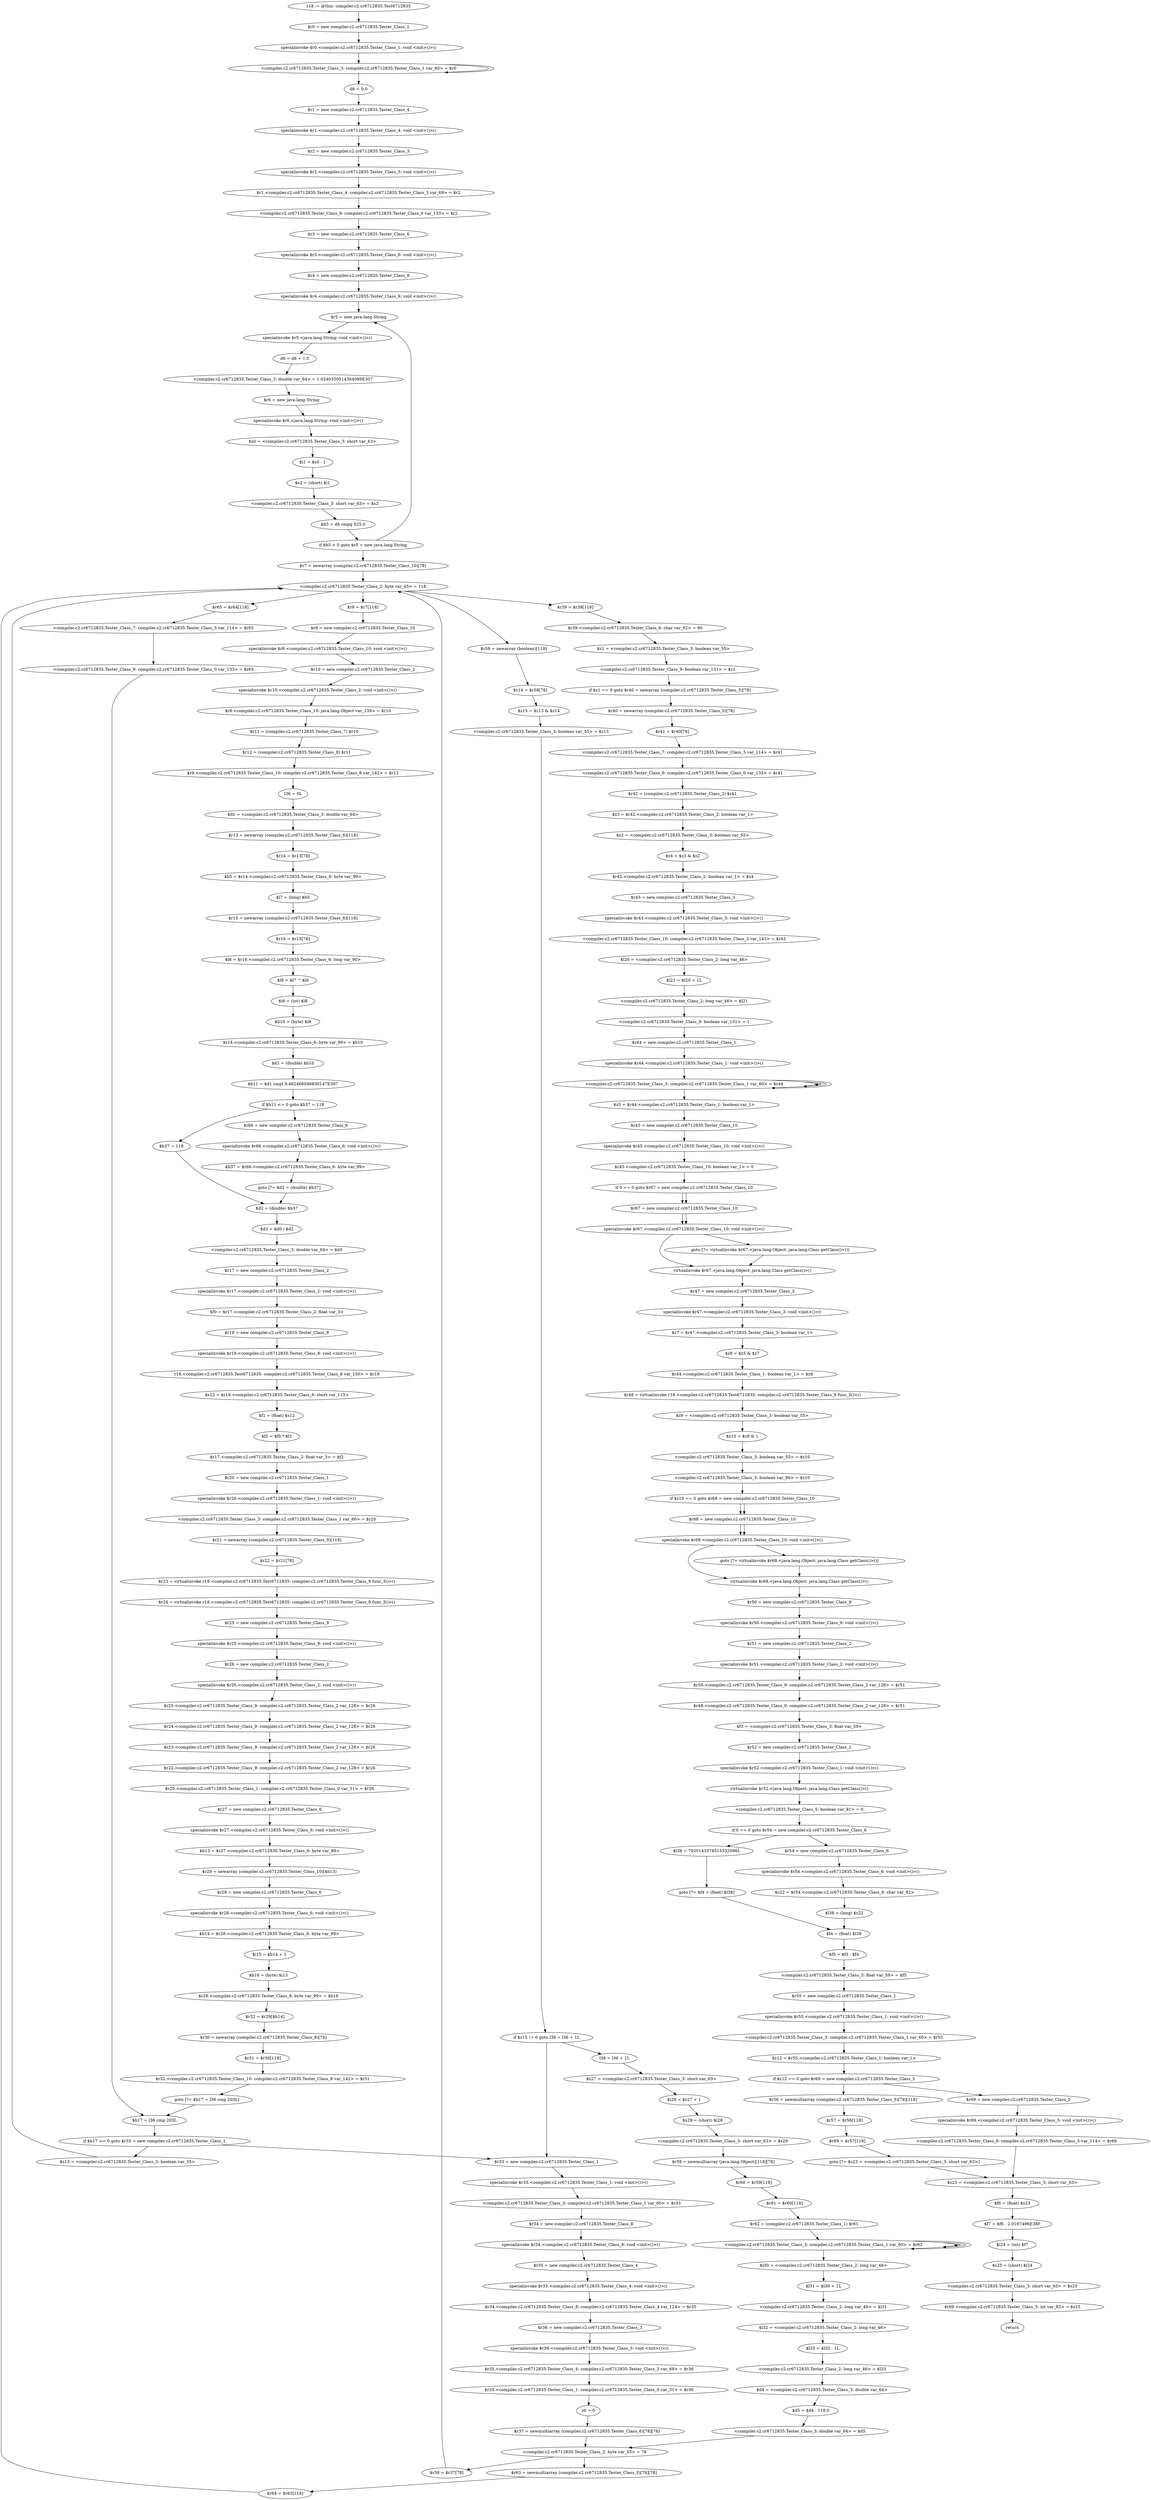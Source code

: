digraph "unitGraph" {
    "r18 := @this: compiler.c2.cr6712835.Test6712835"
    "$r0 = new compiler.c2.cr6712835.Tester_Class_1"
    "specialinvoke $r0.<compiler.c2.cr6712835.Tester_Class_1: void <init>()>()"
    "<compiler.c2.cr6712835.Tester_Class_3: compiler.c2.cr6712835.Tester_Class_1 var_60> = $r0"
    "d6 = 0.0"
    "$r1 = new compiler.c2.cr6712835.Tester_Class_4"
    "specialinvoke $r1.<compiler.c2.cr6712835.Tester_Class_4: void <init>()>()"
    "$r2 = new compiler.c2.cr6712835.Tester_Class_3"
    "specialinvoke $r2.<compiler.c2.cr6712835.Tester_Class_3: void <init>()>()"
    "$r1.<compiler.c2.cr6712835.Tester_Class_4: compiler.c2.cr6712835.Tester_Class_3 var_69> = $r2"
    "<compiler.c2.cr6712835.Tester_Class_9: compiler.c2.cr6712835.Tester_Class_0 var_133> = $r2"
    "$r3 = new compiler.c2.cr6712835.Tester_Class_6"
    "specialinvoke $r3.<compiler.c2.cr6712835.Tester_Class_6: void <init>()>()"
    "$r4 = new compiler.c2.cr6712835.Tester_Class_9"
    "specialinvoke $r4.<compiler.c2.cr6712835.Tester_Class_9: void <init>()>()"
    "$r5 = new java.lang.String"
    "specialinvoke $r5.<java.lang.String: void <init>()>()"
    "d6 = d6 + 1.0"
    "<compiler.c2.cr6712835.Tester_Class_3: double var_64> = 1.0240330514364089E307"
    "$r6 = new java.lang.String"
    "specialinvoke $r6.<java.lang.String: void <init>()>()"
    "$s0 = <compiler.c2.cr6712835.Tester_Class_3: short var_63>"
    "$i1 = $s0 - 1"
    "$s2 = (short) $i1"
    "<compiler.c2.cr6712835.Tester_Class_3: short var_63> = $s2"
    "$b3 = d6 cmpg 525.0"
    "if $b3 < 0 goto $r5 = new java.lang.String"
    "$r7 = newarray (compiler.c2.cr6712835.Tester_Class_10)[78]"
    "<compiler.c2.cr6712835.Tester_Class_2: byte var_45> = 118"
    "$r9 = $r7[118]"
    "$r8 = new compiler.c2.cr6712835.Tester_Class_10"
    "specialinvoke $r8.<compiler.c2.cr6712835.Tester_Class_10: void <init>()>()"
    "$r10 = new compiler.c2.cr6712835.Tester_Class_2"
    "specialinvoke $r10.<compiler.c2.cr6712835.Tester_Class_2: void <init>()>()"
    "$r8.<compiler.c2.cr6712835.Tester_Class_10: java.lang.Object var_139> = $r10"
    "$r11 = (compiler.c2.cr6712835.Tester_Class_7) $r10"
    "$r12 = (compiler.c2.cr6712835.Tester_Class_8) $r11"
    "$r9.<compiler.c2.cr6712835.Tester_Class_10: compiler.c2.cr6712835.Tester_Class_8 var_142> = $r12"
    "l36 = 0L"
    "$d0 = <compiler.c2.cr6712835.Tester_Class_3: double var_64>"
    "$r13 = newarray (compiler.c2.cr6712835.Tester_Class_6)[118]"
    "$r14 = $r13[78]"
    "$b5 = $r14.<compiler.c2.cr6712835.Tester_Class_6: byte var_99>"
    "$l7 = (long) $b5"
    "$r15 = newarray (compiler.c2.cr6712835.Tester_Class_6)[118]"
    "$r16 = $r15[78]"
    "$l6 = $r16.<compiler.c2.cr6712835.Tester_Class_6: long var_90>"
    "$l8 = $l7 ^ $l6"
    "$i9 = (int) $l8"
    "$b10 = (byte) $i9"
    "$r14.<compiler.c2.cr6712835.Tester_Class_6: byte var_99> = $b10"
    "$d1 = (double) $b10"
    "$b11 = $d1 cmpl 9.462466046830147E307"
    "if $b11 <= 0 goto $b37 = 118"
    "$r66 = new compiler.c2.cr6712835.Tester_Class_6"
    "specialinvoke $r66.<compiler.c2.cr6712835.Tester_Class_6: void <init>()>()"
    "$b37 = $r66.<compiler.c2.cr6712835.Tester_Class_6: byte var_99>"
    "goto [?= $d2 = (double) $b37]"
    "$b37 = 118"
    "$d2 = (double) $b37"
    "$d3 = $d0 / $d2"
    "<compiler.c2.cr6712835.Tester_Class_3: double var_64> = $d3"
    "$r17 = new compiler.c2.cr6712835.Tester_Class_2"
    "specialinvoke $r17.<compiler.c2.cr6712835.Tester_Class_2: void <init>()>()"
    "$f0 = $r17.<compiler.c2.cr6712835.Tester_Class_2: float var_3>"
    "$r19 = new compiler.c2.cr6712835.Tester_Class_8"
    "specialinvoke $r19.<compiler.c2.cr6712835.Tester_Class_8: void <init>()>()"
    "r18.<compiler.c2.cr6712835.Test6712835: compiler.c2.cr6712835.Tester_Class_8 var_150> = $r19"
    "$s12 = $r19.<compiler.c2.cr6712835.Tester_Class_8: short var_115>"
    "$f1 = (float) $s12"
    "$f2 = $f0 * $f1"
    "$r17.<compiler.c2.cr6712835.Tester_Class_2: float var_3> = $f2"
    "$r20 = new compiler.c2.cr6712835.Tester_Class_1"
    "specialinvoke $r20.<compiler.c2.cr6712835.Tester_Class_1: void <init>()>()"
    "<compiler.c2.cr6712835.Tester_Class_3: compiler.c2.cr6712835.Tester_Class_1 var_60> = $r20"
    "$r21 = newarray (compiler.c2.cr6712835.Tester_Class_9)[118]"
    "$r22 = $r21[78]"
    "$r23 = virtualinvoke r18.<compiler.c2.cr6712835.Test6712835: compiler.c2.cr6712835.Tester_Class_9 func_3()>()"
    "$r24 = virtualinvoke r18.<compiler.c2.cr6712835.Test6712835: compiler.c2.cr6712835.Tester_Class_9 func_3()>()"
    "$r25 = new compiler.c2.cr6712835.Tester_Class_9"
    "specialinvoke $r25.<compiler.c2.cr6712835.Tester_Class_9: void <init>()>()"
    "$r26 = new compiler.c2.cr6712835.Tester_Class_2"
    "specialinvoke $r26.<compiler.c2.cr6712835.Tester_Class_2: void <init>()>()"
    "$r25.<compiler.c2.cr6712835.Tester_Class_9: compiler.c2.cr6712835.Tester_Class_2 var_128> = $r26"
    "$r24.<compiler.c2.cr6712835.Tester_Class_9: compiler.c2.cr6712835.Tester_Class_2 var_128> = $r26"
    "$r23.<compiler.c2.cr6712835.Tester_Class_9: compiler.c2.cr6712835.Tester_Class_2 var_128> = $r26"
    "$r22.<compiler.c2.cr6712835.Tester_Class_9: compiler.c2.cr6712835.Tester_Class_2 var_128> = $r26"
    "$r20.<compiler.c2.cr6712835.Tester_Class_1: compiler.c2.cr6712835.Tester_Class_0 var_31> = $r26"
    "$r27 = new compiler.c2.cr6712835.Tester_Class_6"
    "specialinvoke $r27.<compiler.c2.cr6712835.Tester_Class_6: void <init>()>()"
    "$b13 = $r27.<compiler.c2.cr6712835.Tester_Class_6: byte var_99>"
    "$r29 = newarray (compiler.c2.cr6712835.Tester_Class_10)[$b13]"
    "$r28 = new compiler.c2.cr6712835.Tester_Class_6"
    "specialinvoke $r28.<compiler.c2.cr6712835.Tester_Class_6: void <init>()>()"
    "$b14 = $r28.<compiler.c2.cr6712835.Tester_Class_6: byte var_99>"
    "$i15 = $b14 + 1"
    "$b16 = (byte) $i15"
    "$r28.<compiler.c2.cr6712835.Tester_Class_6: byte var_99> = $b16"
    "$r32 = $r29[$b14]"
    "$r30 = newarray (compiler.c2.cr6712835.Tester_Class_8)[78]"
    "$r31 = $r30[118]"
    "$r32.<compiler.c2.cr6712835.Tester_Class_10: compiler.c2.cr6712835.Tester_Class_8 var_142> = $r31"
    "goto [?= $b17 = l36 cmp 203L]"
    "l36 = l36 + 1L"
    "$s27 = <compiler.c2.cr6712835.Tester_Class_3: short var_63>"
    "$i28 = $s27 + 1"
    "$s29 = (short) $i28"
    "<compiler.c2.cr6712835.Tester_Class_3: short var_63> = $s29"
    "$r59 = newmultiarray (java.lang.Object)[118][78]"
    "$r60 = $r59[118]"
    "$r61 = $r60[118]"
    "$r62 = (compiler.c2.cr6712835.Tester_Class_1) $r61"
    "<compiler.c2.cr6712835.Tester_Class_3: compiler.c2.cr6712835.Tester_Class_1 var_60> = $r62"
    "$l30 = <compiler.c2.cr6712835.Tester_Class_2: long var_46>"
    "$l31 = $l30 + 1L"
    "<compiler.c2.cr6712835.Tester_Class_2: long var_46> = $l31"
    "$l32 = <compiler.c2.cr6712835.Tester_Class_2: long var_46>"
    "$l33 = $l32 - 1L"
    "<compiler.c2.cr6712835.Tester_Class_2: long var_46> = $l33"
    "$d4 = <compiler.c2.cr6712835.Tester_Class_3: double var_64>"
    "$d5 = $d4 - 118.0"
    "<compiler.c2.cr6712835.Tester_Class_3: double var_64> = $d5"
    "<compiler.c2.cr6712835.Tester_Class_2: byte var_45> = 78"
    "$r63 = newmultiarray (compiler.c2.cr6712835.Tester_Class_5)[78][78]"
    "$r64 = $r63[118]"
    "$r65 = $r64[118]"
    "<compiler.c2.cr6712835.Tester_Class_7: compiler.c2.cr6712835.Tester_Class_5 var_114> = $r65"
    "<compiler.c2.cr6712835.Tester_Class_9: compiler.c2.cr6712835.Tester_Class_0 var_133> = $r65"
    "$b17 = l36 cmp 203L"
    "if $b17 >= 0 goto $r33 = new compiler.c2.cr6712835.Tester_Class_1"
    "$z13 = <compiler.c2.cr6712835.Tester_Class_3: boolean var_55>"
    "$r58 = newarray (boolean)[118]"
    "$z14 = $r58[78]"
    "$z15 = $z13 & $z14"
    "<compiler.c2.cr6712835.Tester_Class_3: boolean var_55> = $z15"
    "if $z15 != 0 goto l36 = l36 + 1L"
    "$r33 = new compiler.c2.cr6712835.Tester_Class_1"
    "specialinvoke $r33.<compiler.c2.cr6712835.Tester_Class_1: void <init>()>()"
    "<compiler.c2.cr6712835.Tester_Class_3: compiler.c2.cr6712835.Tester_Class_1 var_60> = $r33"
    "$r34 = new compiler.c2.cr6712835.Tester_Class_8"
    "specialinvoke $r34.<compiler.c2.cr6712835.Tester_Class_8: void <init>()>()"
    "$r35 = new compiler.c2.cr6712835.Tester_Class_4"
    "specialinvoke $r35.<compiler.c2.cr6712835.Tester_Class_4: void <init>()>()"
    "$r34.<compiler.c2.cr6712835.Tester_Class_8: compiler.c2.cr6712835.Tester_Class_4 var_124> = $r35"
    "$r36 = new compiler.c2.cr6712835.Tester_Class_3"
    "specialinvoke $r36.<compiler.c2.cr6712835.Tester_Class_3: void <init>()>()"
    "$r35.<compiler.c2.cr6712835.Tester_Class_4: compiler.c2.cr6712835.Tester_Class_3 var_69> = $r36"
    "$r33.<compiler.c2.cr6712835.Tester_Class_1: compiler.c2.cr6712835.Tester_Class_0 var_31> = $r36"
    "z0 = 0"
    "$r37 = newmultiarray (compiler.c2.cr6712835.Tester_Class_6)[78][78]"
    "$r38 = $r37[78]"
    "$r39 = $r38[118]"
    "$r39.<compiler.c2.cr6712835.Tester_Class_6: char var_92> = 90"
    "$z1 = <compiler.c2.cr6712835.Tester_Class_3: boolean var_55>"
    "<compiler.c2.cr6712835.Tester_Class_9: boolean var_131> = $z1"
    "if $z1 == 0 goto $r40 = newarray (compiler.c2.cr6712835.Tester_Class_5)[78]"
    "$r40 = newarray (compiler.c2.cr6712835.Tester_Class_5)[78]"
    "$r41 = $r40[78]"
    "<compiler.c2.cr6712835.Tester_Class_7: compiler.c2.cr6712835.Tester_Class_5 var_114> = $r41"
    "<compiler.c2.cr6712835.Tester_Class_9: compiler.c2.cr6712835.Tester_Class_0 var_133> = $r41"
    "$r42 = (compiler.c2.cr6712835.Tester_Class_2) $r41"
    "$z3 = $r42.<compiler.c2.cr6712835.Tester_Class_2: boolean var_1>"
    "$z2 = <compiler.c2.cr6712835.Tester_Class_3: boolean var_55>"
    "$z4 = $z3 & $z2"
    "$r42.<compiler.c2.cr6712835.Tester_Class_2: boolean var_1> = $z4"
    "$r43 = new compiler.c2.cr6712835.Tester_Class_3"
    "specialinvoke $r43.<compiler.c2.cr6712835.Tester_Class_3: void <init>()>()"
    "<compiler.c2.cr6712835.Tester_Class_10: compiler.c2.cr6712835.Tester_Class_3 var_143> = $r43"
    "$l20 = <compiler.c2.cr6712835.Tester_Class_2: long var_46>"
    "$l21 = $l20 + 1L"
    "<compiler.c2.cr6712835.Tester_Class_2: long var_46> = $l21"
    "<compiler.c2.cr6712835.Tester_Class_9: boolean var_131> = 1"
    "$r44 = new compiler.c2.cr6712835.Tester_Class_1"
    "specialinvoke $r44.<compiler.c2.cr6712835.Tester_Class_1: void <init>()>()"
    "<compiler.c2.cr6712835.Tester_Class_3: compiler.c2.cr6712835.Tester_Class_1 var_60> = $r44"
    "$z5 = $r44.<compiler.c2.cr6712835.Tester_Class_1: boolean var_1>"
    "$r45 = new compiler.c2.cr6712835.Tester_Class_10"
    "specialinvoke $r45.<compiler.c2.cr6712835.Tester_Class_10: void <init>()>()"
    "$r45.<compiler.c2.cr6712835.Tester_Class_10: boolean var_1> = 0"
    "if 0 == 0 goto $r67 = new compiler.c2.cr6712835.Tester_Class_10"
    "$r67 = new compiler.c2.cr6712835.Tester_Class_10"
    "specialinvoke $r67.<compiler.c2.cr6712835.Tester_Class_10: void <init>()>()"
    "goto [?= virtualinvoke $r67.<java.lang.Object: java.lang.Class getClass()>()]"
    "virtualinvoke $r67.<java.lang.Object: java.lang.Class getClass()>()"
    "$r47 = new compiler.c2.cr6712835.Tester_Class_3"
    "specialinvoke $r47.<compiler.c2.cr6712835.Tester_Class_3: void <init>()>()"
    "$z7 = $r47.<compiler.c2.cr6712835.Tester_Class_3: boolean var_1>"
    "$z8 = $z5 & $z7"
    "$r44.<compiler.c2.cr6712835.Tester_Class_1: boolean var_1> = $z8"
    "$r48 = virtualinvoke r18.<compiler.c2.cr6712835.Test6712835: compiler.c2.cr6712835.Tester_Class_9 func_3()>()"
    "$z9 = <compiler.c2.cr6712835.Tester_Class_3: boolean var_55>"
    "$z10 = $z9 & 1"
    "<compiler.c2.cr6712835.Tester_Class_3: boolean var_55> = $z10"
    "<compiler.c2.cr6712835.Tester_Class_5: boolean var_86> = $z10"
    "if $z10 == 0 goto $r68 = new compiler.c2.cr6712835.Tester_Class_10"
    "$r68 = new compiler.c2.cr6712835.Tester_Class_10"
    "specialinvoke $r68.<compiler.c2.cr6712835.Tester_Class_10: void <init>()>()"
    "goto [?= virtualinvoke $r68.<java.lang.Object: java.lang.Class getClass()>()]"
    "virtualinvoke $r68.<java.lang.Object: java.lang.Class getClass()>()"
    "$r50 = new compiler.c2.cr6712835.Tester_Class_9"
    "specialinvoke $r50.<compiler.c2.cr6712835.Tester_Class_9: void <init>()>()"
    "$r51 = new compiler.c2.cr6712835.Tester_Class_2"
    "specialinvoke $r51.<compiler.c2.cr6712835.Tester_Class_2: void <init>()>()"
    "$r50.<compiler.c2.cr6712835.Tester_Class_9: compiler.c2.cr6712835.Tester_Class_2 var_128> = $r51"
    "$r48.<compiler.c2.cr6712835.Tester_Class_9: compiler.c2.cr6712835.Tester_Class_2 var_128> = $r51"
    "$f3 = <compiler.c2.cr6712835.Tester_Class_3: float var_59>"
    "$r52 = new compiler.c2.cr6712835.Tester_Class_1"
    "specialinvoke $r52.<compiler.c2.cr6712835.Tester_Class_1: void <init>()>()"
    "virtualinvoke $r52.<java.lang.Object: java.lang.Class getClass()>()"
    "<compiler.c2.cr6712835.Tester_Class_5: boolean var_81> = 0"
    "if 0 == 0 goto $r54 = new compiler.c2.cr6712835.Tester_Class_6"
    "$l38 = 7920143378515332096L"
    "goto [?= $f4 = (float) $l38]"
    "$r54 = new compiler.c2.cr6712835.Tester_Class_6"
    "specialinvoke $r54.<compiler.c2.cr6712835.Tester_Class_6: void <init>()>()"
    "$c22 = $r54.<compiler.c2.cr6712835.Tester_Class_6: char var_92>"
    "$l38 = (long) $c22"
    "$f4 = (float) $l38"
    "$f5 = $f3 - $f4"
    "<compiler.c2.cr6712835.Tester_Class_3: float var_59> = $f5"
    "$r55 = new compiler.c2.cr6712835.Tester_Class_1"
    "specialinvoke $r55.<compiler.c2.cr6712835.Tester_Class_1: void <init>()>()"
    "<compiler.c2.cr6712835.Tester_Class_3: compiler.c2.cr6712835.Tester_Class_1 var_60> = $r55"
    "$z12 = $r55.<compiler.c2.cr6712835.Tester_Class_1: boolean var_1>"
    "if $z12 == 0 goto $r69 = new compiler.c2.cr6712835.Tester_Class_5"
    "$r56 = newmultiarray (compiler.c2.cr6712835.Tester_Class_5)[78][118]"
    "$r57 = $r56[118]"
    "$r69 = $r57[118]"
    "goto [?= $s23 = <compiler.c2.cr6712835.Tester_Class_3: short var_63>]"
    "$r69 = new compiler.c2.cr6712835.Tester_Class_5"
    "specialinvoke $r69.<compiler.c2.cr6712835.Tester_Class_5: void <init>()>()"
    "<compiler.c2.cr6712835.Tester_Class_8: compiler.c2.cr6712835.Tester_Class_5 var_114> = $r69"
    "$s23 = <compiler.c2.cr6712835.Tester_Class_3: short var_63>"
    "$f6 = (float) $s23"
    "$f7 = $f6 - 2.0167496E38F"
    "$i24 = (int) $f7"
    "$s25 = (short) $i24"
    "<compiler.c2.cr6712835.Tester_Class_3: short var_63> = $s25"
    "$r69.<compiler.c2.cr6712835.Tester_Class_5: int var_83> = $s25"
    "return"
    "r18 := @this: compiler.c2.cr6712835.Test6712835"->"$r0 = new compiler.c2.cr6712835.Tester_Class_1";
    "$r0 = new compiler.c2.cr6712835.Tester_Class_1"->"specialinvoke $r0.<compiler.c2.cr6712835.Tester_Class_1: void <init>()>()";
    "specialinvoke $r0.<compiler.c2.cr6712835.Tester_Class_1: void <init>()>()"->"<compiler.c2.cr6712835.Tester_Class_3: compiler.c2.cr6712835.Tester_Class_1 var_60> = $r0";
    "<compiler.c2.cr6712835.Tester_Class_3: compiler.c2.cr6712835.Tester_Class_1 var_60> = $r0"->"<compiler.c2.cr6712835.Tester_Class_3: compiler.c2.cr6712835.Tester_Class_1 var_60> = $r0";
    "<compiler.c2.cr6712835.Tester_Class_3: compiler.c2.cr6712835.Tester_Class_1 var_60> = $r0"->"d6 = 0.0";
    "d6 = 0.0"->"$r1 = new compiler.c2.cr6712835.Tester_Class_4";
    "$r1 = new compiler.c2.cr6712835.Tester_Class_4"->"specialinvoke $r1.<compiler.c2.cr6712835.Tester_Class_4: void <init>()>()";
    "specialinvoke $r1.<compiler.c2.cr6712835.Tester_Class_4: void <init>()>()"->"$r2 = new compiler.c2.cr6712835.Tester_Class_3";
    "$r2 = new compiler.c2.cr6712835.Tester_Class_3"->"specialinvoke $r2.<compiler.c2.cr6712835.Tester_Class_3: void <init>()>()";
    "specialinvoke $r2.<compiler.c2.cr6712835.Tester_Class_3: void <init>()>()"->"$r1.<compiler.c2.cr6712835.Tester_Class_4: compiler.c2.cr6712835.Tester_Class_3 var_69> = $r2";
    "$r1.<compiler.c2.cr6712835.Tester_Class_4: compiler.c2.cr6712835.Tester_Class_3 var_69> = $r2"->"<compiler.c2.cr6712835.Tester_Class_9: compiler.c2.cr6712835.Tester_Class_0 var_133> = $r2";
    "<compiler.c2.cr6712835.Tester_Class_9: compiler.c2.cr6712835.Tester_Class_0 var_133> = $r2"->"$r3 = new compiler.c2.cr6712835.Tester_Class_6";
    "$r3 = new compiler.c2.cr6712835.Tester_Class_6"->"specialinvoke $r3.<compiler.c2.cr6712835.Tester_Class_6: void <init>()>()";
    "specialinvoke $r3.<compiler.c2.cr6712835.Tester_Class_6: void <init>()>()"->"$r4 = new compiler.c2.cr6712835.Tester_Class_9";
    "$r4 = new compiler.c2.cr6712835.Tester_Class_9"->"specialinvoke $r4.<compiler.c2.cr6712835.Tester_Class_9: void <init>()>()";
    "specialinvoke $r4.<compiler.c2.cr6712835.Tester_Class_9: void <init>()>()"->"$r5 = new java.lang.String";
    "$r5 = new java.lang.String"->"specialinvoke $r5.<java.lang.String: void <init>()>()";
    "specialinvoke $r5.<java.lang.String: void <init>()>()"->"d6 = d6 + 1.0";
    "d6 = d6 + 1.0"->"<compiler.c2.cr6712835.Tester_Class_3: double var_64> = 1.0240330514364089E307";
    "<compiler.c2.cr6712835.Tester_Class_3: double var_64> = 1.0240330514364089E307"->"$r6 = new java.lang.String";
    "$r6 = new java.lang.String"->"specialinvoke $r6.<java.lang.String: void <init>()>()";
    "specialinvoke $r6.<java.lang.String: void <init>()>()"->"$s0 = <compiler.c2.cr6712835.Tester_Class_3: short var_63>";
    "$s0 = <compiler.c2.cr6712835.Tester_Class_3: short var_63>"->"$i1 = $s0 - 1";
    "$i1 = $s0 - 1"->"$s2 = (short) $i1";
    "$s2 = (short) $i1"->"<compiler.c2.cr6712835.Tester_Class_3: short var_63> = $s2";
    "<compiler.c2.cr6712835.Tester_Class_3: short var_63> = $s2"->"$b3 = d6 cmpg 525.0";
    "$b3 = d6 cmpg 525.0"->"if $b3 < 0 goto $r5 = new java.lang.String";
    "if $b3 < 0 goto $r5 = new java.lang.String"->"$r7 = newarray (compiler.c2.cr6712835.Tester_Class_10)[78]";
    "if $b3 < 0 goto $r5 = new java.lang.String"->"$r5 = new java.lang.String";
    "$r7 = newarray (compiler.c2.cr6712835.Tester_Class_10)[78]"->"<compiler.c2.cr6712835.Tester_Class_2: byte var_45> = 118";
    "<compiler.c2.cr6712835.Tester_Class_2: byte var_45> = 118"->"$r9 = $r7[118]";
    "$r9 = $r7[118]"->"$r8 = new compiler.c2.cr6712835.Tester_Class_10";
    "$r8 = new compiler.c2.cr6712835.Tester_Class_10"->"specialinvoke $r8.<compiler.c2.cr6712835.Tester_Class_10: void <init>()>()";
    "specialinvoke $r8.<compiler.c2.cr6712835.Tester_Class_10: void <init>()>()"->"$r10 = new compiler.c2.cr6712835.Tester_Class_2";
    "$r10 = new compiler.c2.cr6712835.Tester_Class_2"->"specialinvoke $r10.<compiler.c2.cr6712835.Tester_Class_2: void <init>()>()";
    "specialinvoke $r10.<compiler.c2.cr6712835.Tester_Class_2: void <init>()>()"->"$r8.<compiler.c2.cr6712835.Tester_Class_10: java.lang.Object var_139> = $r10";
    "$r8.<compiler.c2.cr6712835.Tester_Class_10: java.lang.Object var_139> = $r10"->"$r11 = (compiler.c2.cr6712835.Tester_Class_7) $r10";
    "$r11 = (compiler.c2.cr6712835.Tester_Class_7) $r10"->"$r12 = (compiler.c2.cr6712835.Tester_Class_8) $r11";
    "$r12 = (compiler.c2.cr6712835.Tester_Class_8) $r11"->"$r9.<compiler.c2.cr6712835.Tester_Class_10: compiler.c2.cr6712835.Tester_Class_8 var_142> = $r12";
    "$r9.<compiler.c2.cr6712835.Tester_Class_10: compiler.c2.cr6712835.Tester_Class_8 var_142> = $r12"->"l36 = 0L";
    "l36 = 0L"->"$d0 = <compiler.c2.cr6712835.Tester_Class_3: double var_64>";
    "$d0 = <compiler.c2.cr6712835.Tester_Class_3: double var_64>"->"$r13 = newarray (compiler.c2.cr6712835.Tester_Class_6)[118]";
    "$r13 = newarray (compiler.c2.cr6712835.Tester_Class_6)[118]"->"$r14 = $r13[78]";
    "$r14 = $r13[78]"->"$b5 = $r14.<compiler.c2.cr6712835.Tester_Class_6: byte var_99>";
    "$b5 = $r14.<compiler.c2.cr6712835.Tester_Class_6: byte var_99>"->"$l7 = (long) $b5";
    "$l7 = (long) $b5"->"$r15 = newarray (compiler.c2.cr6712835.Tester_Class_6)[118]";
    "$r15 = newarray (compiler.c2.cr6712835.Tester_Class_6)[118]"->"$r16 = $r15[78]";
    "$r16 = $r15[78]"->"$l6 = $r16.<compiler.c2.cr6712835.Tester_Class_6: long var_90>";
    "$l6 = $r16.<compiler.c2.cr6712835.Tester_Class_6: long var_90>"->"$l8 = $l7 ^ $l6";
    "$l8 = $l7 ^ $l6"->"$i9 = (int) $l8";
    "$i9 = (int) $l8"->"$b10 = (byte) $i9";
    "$b10 = (byte) $i9"->"$r14.<compiler.c2.cr6712835.Tester_Class_6: byte var_99> = $b10";
    "$r14.<compiler.c2.cr6712835.Tester_Class_6: byte var_99> = $b10"->"$d1 = (double) $b10";
    "$d1 = (double) $b10"->"$b11 = $d1 cmpl 9.462466046830147E307";
    "$b11 = $d1 cmpl 9.462466046830147E307"->"if $b11 <= 0 goto $b37 = 118";
    "if $b11 <= 0 goto $b37 = 118"->"$r66 = new compiler.c2.cr6712835.Tester_Class_6";
    "if $b11 <= 0 goto $b37 = 118"->"$b37 = 118";
    "$r66 = new compiler.c2.cr6712835.Tester_Class_6"->"specialinvoke $r66.<compiler.c2.cr6712835.Tester_Class_6: void <init>()>()";
    "specialinvoke $r66.<compiler.c2.cr6712835.Tester_Class_6: void <init>()>()"->"$b37 = $r66.<compiler.c2.cr6712835.Tester_Class_6: byte var_99>";
    "$b37 = $r66.<compiler.c2.cr6712835.Tester_Class_6: byte var_99>"->"goto [?= $d2 = (double) $b37]";
    "goto [?= $d2 = (double) $b37]"->"$d2 = (double) $b37";
    "$b37 = 118"->"$d2 = (double) $b37";
    "$d2 = (double) $b37"->"$d3 = $d0 / $d2";
    "$d3 = $d0 / $d2"->"<compiler.c2.cr6712835.Tester_Class_3: double var_64> = $d3";
    "<compiler.c2.cr6712835.Tester_Class_3: double var_64> = $d3"->"$r17 = new compiler.c2.cr6712835.Tester_Class_2";
    "$r17 = new compiler.c2.cr6712835.Tester_Class_2"->"specialinvoke $r17.<compiler.c2.cr6712835.Tester_Class_2: void <init>()>()";
    "specialinvoke $r17.<compiler.c2.cr6712835.Tester_Class_2: void <init>()>()"->"$f0 = $r17.<compiler.c2.cr6712835.Tester_Class_2: float var_3>";
    "$f0 = $r17.<compiler.c2.cr6712835.Tester_Class_2: float var_3>"->"$r19 = new compiler.c2.cr6712835.Tester_Class_8";
    "$r19 = new compiler.c2.cr6712835.Tester_Class_8"->"specialinvoke $r19.<compiler.c2.cr6712835.Tester_Class_8: void <init>()>()";
    "specialinvoke $r19.<compiler.c2.cr6712835.Tester_Class_8: void <init>()>()"->"r18.<compiler.c2.cr6712835.Test6712835: compiler.c2.cr6712835.Tester_Class_8 var_150> = $r19";
    "r18.<compiler.c2.cr6712835.Test6712835: compiler.c2.cr6712835.Tester_Class_8 var_150> = $r19"->"$s12 = $r19.<compiler.c2.cr6712835.Tester_Class_8: short var_115>";
    "$s12 = $r19.<compiler.c2.cr6712835.Tester_Class_8: short var_115>"->"$f1 = (float) $s12";
    "$f1 = (float) $s12"->"$f2 = $f0 * $f1";
    "$f2 = $f0 * $f1"->"$r17.<compiler.c2.cr6712835.Tester_Class_2: float var_3> = $f2";
    "$r17.<compiler.c2.cr6712835.Tester_Class_2: float var_3> = $f2"->"$r20 = new compiler.c2.cr6712835.Tester_Class_1";
    "$r20 = new compiler.c2.cr6712835.Tester_Class_1"->"specialinvoke $r20.<compiler.c2.cr6712835.Tester_Class_1: void <init>()>()";
    "specialinvoke $r20.<compiler.c2.cr6712835.Tester_Class_1: void <init>()>()"->"<compiler.c2.cr6712835.Tester_Class_3: compiler.c2.cr6712835.Tester_Class_1 var_60> = $r20";
    "<compiler.c2.cr6712835.Tester_Class_3: compiler.c2.cr6712835.Tester_Class_1 var_60> = $r20"->"$r21 = newarray (compiler.c2.cr6712835.Tester_Class_9)[118]";
    "$r21 = newarray (compiler.c2.cr6712835.Tester_Class_9)[118]"->"$r22 = $r21[78]";
    "$r22 = $r21[78]"->"$r23 = virtualinvoke r18.<compiler.c2.cr6712835.Test6712835: compiler.c2.cr6712835.Tester_Class_9 func_3()>()";
    "$r23 = virtualinvoke r18.<compiler.c2.cr6712835.Test6712835: compiler.c2.cr6712835.Tester_Class_9 func_3()>()"->"$r24 = virtualinvoke r18.<compiler.c2.cr6712835.Test6712835: compiler.c2.cr6712835.Tester_Class_9 func_3()>()";
    "$r24 = virtualinvoke r18.<compiler.c2.cr6712835.Test6712835: compiler.c2.cr6712835.Tester_Class_9 func_3()>()"->"$r25 = new compiler.c2.cr6712835.Tester_Class_9";
    "$r25 = new compiler.c2.cr6712835.Tester_Class_9"->"specialinvoke $r25.<compiler.c2.cr6712835.Tester_Class_9: void <init>()>()";
    "specialinvoke $r25.<compiler.c2.cr6712835.Tester_Class_9: void <init>()>()"->"$r26 = new compiler.c2.cr6712835.Tester_Class_2";
    "$r26 = new compiler.c2.cr6712835.Tester_Class_2"->"specialinvoke $r26.<compiler.c2.cr6712835.Tester_Class_2: void <init>()>()";
    "specialinvoke $r26.<compiler.c2.cr6712835.Tester_Class_2: void <init>()>()"->"$r25.<compiler.c2.cr6712835.Tester_Class_9: compiler.c2.cr6712835.Tester_Class_2 var_128> = $r26";
    "$r25.<compiler.c2.cr6712835.Tester_Class_9: compiler.c2.cr6712835.Tester_Class_2 var_128> = $r26"->"$r24.<compiler.c2.cr6712835.Tester_Class_9: compiler.c2.cr6712835.Tester_Class_2 var_128> = $r26";
    "$r24.<compiler.c2.cr6712835.Tester_Class_9: compiler.c2.cr6712835.Tester_Class_2 var_128> = $r26"->"$r23.<compiler.c2.cr6712835.Tester_Class_9: compiler.c2.cr6712835.Tester_Class_2 var_128> = $r26";
    "$r23.<compiler.c2.cr6712835.Tester_Class_9: compiler.c2.cr6712835.Tester_Class_2 var_128> = $r26"->"$r22.<compiler.c2.cr6712835.Tester_Class_9: compiler.c2.cr6712835.Tester_Class_2 var_128> = $r26";
    "$r22.<compiler.c2.cr6712835.Tester_Class_9: compiler.c2.cr6712835.Tester_Class_2 var_128> = $r26"->"$r20.<compiler.c2.cr6712835.Tester_Class_1: compiler.c2.cr6712835.Tester_Class_0 var_31> = $r26";
    "$r20.<compiler.c2.cr6712835.Tester_Class_1: compiler.c2.cr6712835.Tester_Class_0 var_31> = $r26"->"$r27 = new compiler.c2.cr6712835.Tester_Class_6";
    "$r27 = new compiler.c2.cr6712835.Tester_Class_6"->"specialinvoke $r27.<compiler.c2.cr6712835.Tester_Class_6: void <init>()>()";
    "specialinvoke $r27.<compiler.c2.cr6712835.Tester_Class_6: void <init>()>()"->"$b13 = $r27.<compiler.c2.cr6712835.Tester_Class_6: byte var_99>";
    "$b13 = $r27.<compiler.c2.cr6712835.Tester_Class_6: byte var_99>"->"$r29 = newarray (compiler.c2.cr6712835.Tester_Class_10)[$b13]";
    "$r29 = newarray (compiler.c2.cr6712835.Tester_Class_10)[$b13]"->"$r28 = new compiler.c2.cr6712835.Tester_Class_6";
    "$r28 = new compiler.c2.cr6712835.Tester_Class_6"->"specialinvoke $r28.<compiler.c2.cr6712835.Tester_Class_6: void <init>()>()";
    "specialinvoke $r28.<compiler.c2.cr6712835.Tester_Class_6: void <init>()>()"->"$b14 = $r28.<compiler.c2.cr6712835.Tester_Class_6: byte var_99>";
    "$b14 = $r28.<compiler.c2.cr6712835.Tester_Class_6: byte var_99>"->"$i15 = $b14 + 1";
    "$i15 = $b14 + 1"->"$b16 = (byte) $i15";
    "$b16 = (byte) $i15"->"$r28.<compiler.c2.cr6712835.Tester_Class_6: byte var_99> = $b16";
    "$r28.<compiler.c2.cr6712835.Tester_Class_6: byte var_99> = $b16"->"$r32 = $r29[$b14]";
    "$r32 = $r29[$b14]"->"$r30 = newarray (compiler.c2.cr6712835.Tester_Class_8)[78]";
    "$r30 = newarray (compiler.c2.cr6712835.Tester_Class_8)[78]"->"$r31 = $r30[118]";
    "$r31 = $r30[118]"->"$r32.<compiler.c2.cr6712835.Tester_Class_10: compiler.c2.cr6712835.Tester_Class_8 var_142> = $r31";
    "$r32.<compiler.c2.cr6712835.Tester_Class_10: compiler.c2.cr6712835.Tester_Class_8 var_142> = $r31"->"goto [?= $b17 = l36 cmp 203L]";
    "goto [?= $b17 = l36 cmp 203L]"->"$b17 = l36 cmp 203L";
    "l36 = l36 + 1L"->"$s27 = <compiler.c2.cr6712835.Tester_Class_3: short var_63>";
    "$s27 = <compiler.c2.cr6712835.Tester_Class_3: short var_63>"->"$i28 = $s27 + 1";
    "$i28 = $s27 + 1"->"$s29 = (short) $i28";
    "$s29 = (short) $i28"->"<compiler.c2.cr6712835.Tester_Class_3: short var_63> = $s29";
    "<compiler.c2.cr6712835.Tester_Class_3: short var_63> = $s29"->"$r59 = newmultiarray (java.lang.Object)[118][78]";
    "$r59 = newmultiarray (java.lang.Object)[118][78]"->"$r60 = $r59[118]";
    "$r60 = $r59[118]"->"$r61 = $r60[118]";
    "$r61 = $r60[118]"->"$r62 = (compiler.c2.cr6712835.Tester_Class_1) $r61";
    "$r62 = (compiler.c2.cr6712835.Tester_Class_1) $r61"->"<compiler.c2.cr6712835.Tester_Class_3: compiler.c2.cr6712835.Tester_Class_1 var_60> = $r62";
    "<compiler.c2.cr6712835.Tester_Class_3: compiler.c2.cr6712835.Tester_Class_1 var_60> = $r62"->"<compiler.c2.cr6712835.Tester_Class_3: compiler.c2.cr6712835.Tester_Class_1 var_60> = $r62";
    "<compiler.c2.cr6712835.Tester_Class_3: compiler.c2.cr6712835.Tester_Class_1 var_60> = $r62"->"<compiler.c2.cr6712835.Tester_Class_3: compiler.c2.cr6712835.Tester_Class_1 var_60> = $r62";
    "<compiler.c2.cr6712835.Tester_Class_3: compiler.c2.cr6712835.Tester_Class_1 var_60> = $r62"->"<compiler.c2.cr6712835.Tester_Class_3: compiler.c2.cr6712835.Tester_Class_1 var_60> = $r62";
    "<compiler.c2.cr6712835.Tester_Class_3: compiler.c2.cr6712835.Tester_Class_1 var_60> = $r62"->"$l30 = <compiler.c2.cr6712835.Tester_Class_2: long var_46>";
    "$l30 = <compiler.c2.cr6712835.Tester_Class_2: long var_46>"->"$l31 = $l30 + 1L";
    "$l31 = $l30 + 1L"->"<compiler.c2.cr6712835.Tester_Class_2: long var_46> = $l31";
    "<compiler.c2.cr6712835.Tester_Class_2: long var_46> = $l31"->"$l32 = <compiler.c2.cr6712835.Tester_Class_2: long var_46>";
    "$l32 = <compiler.c2.cr6712835.Tester_Class_2: long var_46>"->"$l33 = $l32 - 1L";
    "$l33 = $l32 - 1L"->"<compiler.c2.cr6712835.Tester_Class_2: long var_46> = $l33";
    "<compiler.c2.cr6712835.Tester_Class_2: long var_46> = $l33"->"$d4 = <compiler.c2.cr6712835.Tester_Class_3: double var_64>";
    "$d4 = <compiler.c2.cr6712835.Tester_Class_3: double var_64>"->"$d5 = $d4 - 118.0";
    "$d5 = $d4 - 118.0"->"<compiler.c2.cr6712835.Tester_Class_3: double var_64> = $d5";
    "<compiler.c2.cr6712835.Tester_Class_3: double var_64> = $d5"->"<compiler.c2.cr6712835.Tester_Class_2: byte var_45> = 78";
    "<compiler.c2.cr6712835.Tester_Class_2: byte var_45> = 78"->"$r63 = newmultiarray (compiler.c2.cr6712835.Tester_Class_5)[78][78]";
    "$r63 = newmultiarray (compiler.c2.cr6712835.Tester_Class_5)[78][78]"->"$r64 = $r63[118]";
    "$r64 = $r63[118]"->"<compiler.c2.cr6712835.Tester_Class_2: byte var_45> = 118";
    "<compiler.c2.cr6712835.Tester_Class_2: byte var_45> = 118"->"$r65 = $r64[118]";
    "$r65 = $r64[118]"->"<compiler.c2.cr6712835.Tester_Class_7: compiler.c2.cr6712835.Tester_Class_5 var_114> = $r65";
    "<compiler.c2.cr6712835.Tester_Class_7: compiler.c2.cr6712835.Tester_Class_5 var_114> = $r65"->"<compiler.c2.cr6712835.Tester_Class_9: compiler.c2.cr6712835.Tester_Class_0 var_133> = $r65";
    "<compiler.c2.cr6712835.Tester_Class_9: compiler.c2.cr6712835.Tester_Class_0 var_133> = $r65"->"$b17 = l36 cmp 203L";
    "$b17 = l36 cmp 203L"->"if $b17 >= 0 goto $r33 = new compiler.c2.cr6712835.Tester_Class_1";
    "if $b17 >= 0 goto $r33 = new compiler.c2.cr6712835.Tester_Class_1"->"$z13 = <compiler.c2.cr6712835.Tester_Class_3: boolean var_55>";
    "if $b17 >= 0 goto $r33 = new compiler.c2.cr6712835.Tester_Class_1"->"$r33 = new compiler.c2.cr6712835.Tester_Class_1";
    "$z13 = <compiler.c2.cr6712835.Tester_Class_3: boolean var_55>"->"<compiler.c2.cr6712835.Tester_Class_2: byte var_45> = 118";
    "<compiler.c2.cr6712835.Tester_Class_2: byte var_45> = 118"->"$r58 = newarray (boolean)[118]";
    "$r58 = newarray (boolean)[118]"->"$z14 = $r58[78]";
    "$z14 = $r58[78]"->"$z15 = $z13 & $z14";
    "$z15 = $z13 & $z14"->"<compiler.c2.cr6712835.Tester_Class_3: boolean var_55> = $z15";
    "<compiler.c2.cr6712835.Tester_Class_3: boolean var_55> = $z15"->"if $z15 != 0 goto l36 = l36 + 1L";
    "if $z15 != 0 goto l36 = l36 + 1L"->"$r33 = new compiler.c2.cr6712835.Tester_Class_1";
    "if $z15 != 0 goto l36 = l36 + 1L"->"l36 = l36 + 1L";
    "$r33 = new compiler.c2.cr6712835.Tester_Class_1"->"specialinvoke $r33.<compiler.c2.cr6712835.Tester_Class_1: void <init>()>()";
    "specialinvoke $r33.<compiler.c2.cr6712835.Tester_Class_1: void <init>()>()"->"<compiler.c2.cr6712835.Tester_Class_3: compiler.c2.cr6712835.Tester_Class_1 var_60> = $r33";
    "<compiler.c2.cr6712835.Tester_Class_3: compiler.c2.cr6712835.Tester_Class_1 var_60> = $r33"->"$r34 = new compiler.c2.cr6712835.Tester_Class_8";
    "$r34 = new compiler.c2.cr6712835.Tester_Class_8"->"specialinvoke $r34.<compiler.c2.cr6712835.Tester_Class_8: void <init>()>()";
    "specialinvoke $r34.<compiler.c2.cr6712835.Tester_Class_8: void <init>()>()"->"$r35 = new compiler.c2.cr6712835.Tester_Class_4";
    "$r35 = new compiler.c2.cr6712835.Tester_Class_4"->"specialinvoke $r35.<compiler.c2.cr6712835.Tester_Class_4: void <init>()>()";
    "specialinvoke $r35.<compiler.c2.cr6712835.Tester_Class_4: void <init>()>()"->"$r34.<compiler.c2.cr6712835.Tester_Class_8: compiler.c2.cr6712835.Tester_Class_4 var_124> = $r35";
    "$r34.<compiler.c2.cr6712835.Tester_Class_8: compiler.c2.cr6712835.Tester_Class_4 var_124> = $r35"->"$r36 = new compiler.c2.cr6712835.Tester_Class_3";
    "$r36 = new compiler.c2.cr6712835.Tester_Class_3"->"specialinvoke $r36.<compiler.c2.cr6712835.Tester_Class_3: void <init>()>()";
    "specialinvoke $r36.<compiler.c2.cr6712835.Tester_Class_3: void <init>()>()"->"$r35.<compiler.c2.cr6712835.Tester_Class_4: compiler.c2.cr6712835.Tester_Class_3 var_69> = $r36";
    "$r35.<compiler.c2.cr6712835.Tester_Class_4: compiler.c2.cr6712835.Tester_Class_3 var_69> = $r36"->"$r33.<compiler.c2.cr6712835.Tester_Class_1: compiler.c2.cr6712835.Tester_Class_0 var_31> = $r36";
    "$r33.<compiler.c2.cr6712835.Tester_Class_1: compiler.c2.cr6712835.Tester_Class_0 var_31> = $r36"->"z0 = 0";
    "z0 = 0"->"$r37 = newmultiarray (compiler.c2.cr6712835.Tester_Class_6)[78][78]";
    "$r37 = newmultiarray (compiler.c2.cr6712835.Tester_Class_6)[78][78]"->"<compiler.c2.cr6712835.Tester_Class_2: byte var_45> = 78";
    "<compiler.c2.cr6712835.Tester_Class_2: byte var_45> = 78"->"$r38 = $r37[78]";
    "$r38 = $r37[78]"->"<compiler.c2.cr6712835.Tester_Class_2: byte var_45> = 118";
    "<compiler.c2.cr6712835.Tester_Class_2: byte var_45> = 118"->"$r39 = $r38[118]";
    "$r39 = $r38[118]"->"$r39.<compiler.c2.cr6712835.Tester_Class_6: char var_92> = 90";
    "$r39.<compiler.c2.cr6712835.Tester_Class_6: char var_92> = 90"->"$z1 = <compiler.c2.cr6712835.Tester_Class_3: boolean var_55>";
    "$z1 = <compiler.c2.cr6712835.Tester_Class_3: boolean var_55>"->"<compiler.c2.cr6712835.Tester_Class_9: boolean var_131> = $z1";
    "<compiler.c2.cr6712835.Tester_Class_9: boolean var_131> = $z1"->"if $z1 == 0 goto $r40 = newarray (compiler.c2.cr6712835.Tester_Class_5)[78]";
    "if $z1 == 0 goto $r40 = newarray (compiler.c2.cr6712835.Tester_Class_5)[78]"->"$r40 = newarray (compiler.c2.cr6712835.Tester_Class_5)[78]";
    "$r40 = newarray (compiler.c2.cr6712835.Tester_Class_5)[78]"->"$r41 = $r40[78]";
    "$r41 = $r40[78]"->"<compiler.c2.cr6712835.Tester_Class_7: compiler.c2.cr6712835.Tester_Class_5 var_114> = $r41";
    "<compiler.c2.cr6712835.Tester_Class_7: compiler.c2.cr6712835.Tester_Class_5 var_114> = $r41"->"<compiler.c2.cr6712835.Tester_Class_9: compiler.c2.cr6712835.Tester_Class_0 var_133> = $r41";
    "<compiler.c2.cr6712835.Tester_Class_9: compiler.c2.cr6712835.Tester_Class_0 var_133> = $r41"->"$r42 = (compiler.c2.cr6712835.Tester_Class_2) $r41";
    "$r42 = (compiler.c2.cr6712835.Tester_Class_2) $r41"->"$z3 = $r42.<compiler.c2.cr6712835.Tester_Class_2: boolean var_1>";
    "$z3 = $r42.<compiler.c2.cr6712835.Tester_Class_2: boolean var_1>"->"$z2 = <compiler.c2.cr6712835.Tester_Class_3: boolean var_55>";
    "$z2 = <compiler.c2.cr6712835.Tester_Class_3: boolean var_55>"->"$z4 = $z3 & $z2";
    "$z4 = $z3 & $z2"->"$r42.<compiler.c2.cr6712835.Tester_Class_2: boolean var_1> = $z4";
    "$r42.<compiler.c2.cr6712835.Tester_Class_2: boolean var_1> = $z4"->"$r43 = new compiler.c2.cr6712835.Tester_Class_3";
    "$r43 = new compiler.c2.cr6712835.Tester_Class_3"->"specialinvoke $r43.<compiler.c2.cr6712835.Tester_Class_3: void <init>()>()";
    "specialinvoke $r43.<compiler.c2.cr6712835.Tester_Class_3: void <init>()>()"->"<compiler.c2.cr6712835.Tester_Class_10: compiler.c2.cr6712835.Tester_Class_3 var_143> = $r43";
    "<compiler.c2.cr6712835.Tester_Class_10: compiler.c2.cr6712835.Tester_Class_3 var_143> = $r43"->"$l20 = <compiler.c2.cr6712835.Tester_Class_2: long var_46>";
    "$l20 = <compiler.c2.cr6712835.Tester_Class_2: long var_46>"->"$l21 = $l20 + 1L";
    "$l21 = $l20 + 1L"->"<compiler.c2.cr6712835.Tester_Class_2: long var_46> = $l21";
    "<compiler.c2.cr6712835.Tester_Class_2: long var_46> = $l21"->"<compiler.c2.cr6712835.Tester_Class_9: boolean var_131> = 1";
    "<compiler.c2.cr6712835.Tester_Class_9: boolean var_131> = 1"->"$r44 = new compiler.c2.cr6712835.Tester_Class_1";
    "$r44 = new compiler.c2.cr6712835.Tester_Class_1"->"specialinvoke $r44.<compiler.c2.cr6712835.Tester_Class_1: void <init>()>()";
    "specialinvoke $r44.<compiler.c2.cr6712835.Tester_Class_1: void <init>()>()"->"<compiler.c2.cr6712835.Tester_Class_3: compiler.c2.cr6712835.Tester_Class_1 var_60> = $r44";
    "<compiler.c2.cr6712835.Tester_Class_3: compiler.c2.cr6712835.Tester_Class_1 var_60> = $r44"->"<compiler.c2.cr6712835.Tester_Class_3: compiler.c2.cr6712835.Tester_Class_1 var_60> = $r44";
    "<compiler.c2.cr6712835.Tester_Class_3: compiler.c2.cr6712835.Tester_Class_1 var_60> = $r44"->"<compiler.c2.cr6712835.Tester_Class_3: compiler.c2.cr6712835.Tester_Class_1 var_60> = $r44";
    "<compiler.c2.cr6712835.Tester_Class_3: compiler.c2.cr6712835.Tester_Class_1 var_60> = $r44"->"<compiler.c2.cr6712835.Tester_Class_3: compiler.c2.cr6712835.Tester_Class_1 var_60> = $r44";
    "<compiler.c2.cr6712835.Tester_Class_3: compiler.c2.cr6712835.Tester_Class_1 var_60> = $r44"->"$z5 = $r44.<compiler.c2.cr6712835.Tester_Class_1: boolean var_1>";
    "$z5 = $r44.<compiler.c2.cr6712835.Tester_Class_1: boolean var_1>"->"$r45 = new compiler.c2.cr6712835.Tester_Class_10";
    "$r45 = new compiler.c2.cr6712835.Tester_Class_10"->"specialinvoke $r45.<compiler.c2.cr6712835.Tester_Class_10: void <init>()>()";
    "specialinvoke $r45.<compiler.c2.cr6712835.Tester_Class_10: void <init>()>()"->"$r45.<compiler.c2.cr6712835.Tester_Class_10: boolean var_1> = 0";
    "$r45.<compiler.c2.cr6712835.Tester_Class_10: boolean var_1> = 0"->"if 0 == 0 goto $r67 = new compiler.c2.cr6712835.Tester_Class_10";
    "if 0 == 0 goto $r67 = new compiler.c2.cr6712835.Tester_Class_10"->"$r67 = new compiler.c2.cr6712835.Tester_Class_10";
    "if 0 == 0 goto $r67 = new compiler.c2.cr6712835.Tester_Class_10"->"$r67 = new compiler.c2.cr6712835.Tester_Class_10";
    "$r67 = new compiler.c2.cr6712835.Tester_Class_10"->"specialinvoke $r67.<compiler.c2.cr6712835.Tester_Class_10: void <init>()>()";
    "specialinvoke $r67.<compiler.c2.cr6712835.Tester_Class_10: void <init>()>()"->"goto [?= virtualinvoke $r67.<java.lang.Object: java.lang.Class getClass()>()]";
    "goto [?= virtualinvoke $r67.<java.lang.Object: java.lang.Class getClass()>()]"->"virtualinvoke $r67.<java.lang.Object: java.lang.Class getClass()>()";
    "$r67 = new compiler.c2.cr6712835.Tester_Class_10"->"specialinvoke $r67.<compiler.c2.cr6712835.Tester_Class_10: void <init>()>()";
    "specialinvoke $r67.<compiler.c2.cr6712835.Tester_Class_10: void <init>()>()"->"virtualinvoke $r67.<java.lang.Object: java.lang.Class getClass()>()";
    "virtualinvoke $r67.<java.lang.Object: java.lang.Class getClass()>()"->"$r47 = new compiler.c2.cr6712835.Tester_Class_3";
    "$r47 = new compiler.c2.cr6712835.Tester_Class_3"->"specialinvoke $r47.<compiler.c2.cr6712835.Tester_Class_3: void <init>()>()";
    "specialinvoke $r47.<compiler.c2.cr6712835.Tester_Class_3: void <init>()>()"->"$z7 = $r47.<compiler.c2.cr6712835.Tester_Class_3: boolean var_1>";
    "$z7 = $r47.<compiler.c2.cr6712835.Tester_Class_3: boolean var_1>"->"$z8 = $z5 & $z7";
    "$z8 = $z5 & $z7"->"$r44.<compiler.c2.cr6712835.Tester_Class_1: boolean var_1> = $z8";
    "$r44.<compiler.c2.cr6712835.Tester_Class_1: boolean var_1> = $z8"->"$r48 = virtualinvoke r18.<compiler.c2.cr6712835.Test6712835: compiler.c2.cr6712835.Tester_Class_9 func_3()>()";
    "$r48 = virtualinvoke r18.<compiler.c2.cr6712835.Test6712835: compiler.c2.cr6712835.Tester_Class_9 func_3()>()"->"$z9 = <compiler.c2.cr6712835.Tester_Class_3: boolean var_55>";
    "$z9 = <compiler.c2.cr6712835.Tester_Class_3: boolean var_55>"->"$z10 = $z9 & 1";
    "$z10 = $z9 & 1"->"<compiler.c2.cr6712835.Tester_Class_3: boolean var_55> = $z10";
    "<compiler.c2.cr6712835.Tester_Class_3: boolean var_55> = $z10"->"<compiler.c2.cr6712835.Tester_Class_5: boolean var_86> = $z10";
    "<compiler.c2.cr6712835.Tester_Class_5: boolean var_86> = $z10"->"if $z10 == 0 goto $r68 = new compiler.c2.cr6712835.Tester_Class_10";
    "if $z10 == 0 goto $r68 = new compiler.c2.cr6712835.Tester_Class_10"->"$r68 = new compiler.c2.cr6712835.Tester_Class_10";
    "if $z10 == 0 goto $r68 = new compiler.c2.cr6712835.Tester_Class_10"->"$r68 = new compiler.c2.cr6712835.Tester_Class_10";
    "$r68 = new compiler.c2.cr6712835.Tester_Class_10"->"specialinvoke $r68.<compiler.c2.cr6712835.Tester_Class_10: void <init>()>()";
    "specialinvoke $r68.<compiler.c2.cr6712835.Tester_Class_10: void <init>()>()"->"goto [?= virtualinvoke $r68.<java.lang.Object: java.lang.Class getClass()>()]";
    "goto [?= virtualinvoke $r68.<java.lang.Object: java.lang.Class getClass()>()]"->"virtualinvoke $r68.<java.lang.Object: java.lang.Class getClass()>()";
    "$r68 = new compiler.c2.cr6712835.Tester_Class_10"->"specialinvoke $r68.<compiler.c2.cr6712835.Tester_Class_10: void <init>()>()";
    "specialinvoke $r68.<compiler.c2.cr6712835.Tester_Class_10: void <init>()>()"->"virtualinvoke $r68.<java.lang.Object: java.lang.Class getClass()>()";
    "virtualinvoke $r68.<java.lang.Object: java.lang.Class getClass()>()"->"$r50 = new compiler.c2.cr6712835.Tester_Class_9";
    "$r50 = new compiler.c2.cr6712835.Tester_Class_9"->"specialinvoke $r50.<compiler.c2.cr6712835.Tester_Class_9: void <init>()>()";
    "specialinvoke $r50.<compiler.c2.cr6712835.Tester_Class_9: void <init>()>()"->"$r51 = new compiler.c2.cr6712835.Tester_Class_2";
    "$r51 = new compiler.c2.cr6712835.Tester_Class_2"->"specialinvoke $r51.<compiler.c2.cr6712835.Tester_Class_2: void <init>()>()";
    "specialinvoke $r51.<compiler.c2.cr6712835.Tester_Class_2: void <init>()>()"->"$r50.<compiler.c2.cr6712835.Tester_Class_9: compiler.c2.cr6712835.Tester_Class_2 var_128> = $r51";
    "$r50.<compiler.c2.cr6712835.Tester_Class_9: compiler.c2.cr6712835.Tester_Class_2 var_128> = $r51"->"$r48.<compiler.c2.cr6712835.Tester_Class_9: compiler.c2.cr6712835.Tester_Class_2 var_128> = $r51";
    "$r48.<compiler.c2.cr6712835.Tester_Class_9: compiler.c2.cr6712835.Tester_Class_2 var_128> = $r51"->"$f3 = <compiler.c2.cr6712835.Tester_Class_3: float var_59>";
    "$f3 = <compiler.c2.cr6712835.Tester_Class_3: float var_59>"->"$r52 = new compiler.c2.cr6712835.Tester_Class_1";
    "$r52 = new compiler.c2.cr6712835.Tester_Class_1"->"specialinvoke $r52.<compiler.c2.cr6712835.Tester_Class_1: void <init>()>()";
    "specialinvoke $r52.<compiler.c2.cr6712835.Tester_Class_1: void <init>()>()"->"virtualinvoke $r52.<java.lang.Object: java.lang.Class getClass()>()";
    "virtualinvoke $r52.<java.lang.Object: java.lang.Class getClass()>()"->"<compiler.c2.cr6712835.Tester_Class_5: boolean var_81> = 0";
    "<compiler.c2.cr6712835.Tester_Class_5: boolean var_81> = 0"->"if 0 == 0 goto $r54 = new compiler.c2.cr6712835.Tester_Class_6";
    "if 0 == 0 goto $r54 = new compiler.c2.cr6712835.Tester_Class_6"->"$l38 = 7920143378515332096L";
    "if 0 == 0 goto $r54 = new compiler.c2.cr6712835.Tester_Class_6"->"$r54 = new compiler.c2.cr6712835.Tester_Class_6";
    "$l38 = 7920143378515332096L"->"goto [?= $f4 = (float) $l38]";
    "goto [?= $f4 = (float) $l38]"->"$f4 = (float) $l38";
    "$r54 = new compiler.c2.cr6712835.Tester_Class_6"->"specialinvoke $r54.<compiler.c2.cr6712835.Tester_Class_6: void <init>()>()";
    "specialinvoke $r54.<compiler.c2.cr6712835.Tester_Class_6: void <init>()>()"->"$c22 = $r54.<compiler.c2.cr6712835.Tester_Class_6: char var_92>";
    "$c22 = $r54.<compiler.c2.cr6712835.Tester_Class_6: char var_92>"->"$l38 = (long) $c22";
    "$l38 = (long) $c22"->"$f4 = (float) $l38";
    "$f4 = (float) $l38"->"$f5 = $f3 - $f4";
    "$f5 = $f3 - $f4"->"<compiler.c2.cr6712835.Tester_Class_3: float var_59> = $f5";
    "<compiler.c2.cr6712835.Tester_Class_3: float var_59> = $f5"->"$r55 = new compiler.c2.cr6712835.Tester_Class_1";
    "$r55 = new compiler.c2.cr6712835.Tester_Class_1"->"specialinvoke $r55.<compiler.c2.cr6712835.Tester_Class_1: void <init>()>()";
    "specialinvoke $r55.<compiler.c2.cr6712835.Tester_Class_1: void <init>()>()"->"<compiler.c2.cr6712835.Tester_Class_3: compiler.c2.cr6712835.Tester_Class_1 var_60> = $r55";
    "<compiler.c2.cr6712835.Tester_Class_3: compiler.c2.cr6712835.Tester_Class_1 var_60> = $r55"->"$z12 = $r55.<compiler.c2.cr6712835.Tester_Class_1: boolean var_1>";
    "$z12 = $r55.<compiler.c2.cr6712835.Tester_Class_1: boolean var_1>"->"if $z12 == 0 goto $r69 = new compiler.c2.cr6712835.Tester_Class_5";
    "if $z12 == 0 goto $r69 = new compiler.c2.cr6712835.Tester_Class_5"->"$r56 = newmultiarray (compiler.c2.cr6712835.Tester_Class_5)[78][118]";
    "if $z12 == 0 goto $r69 = new compiler.c2.cr6712835.Tester_Class_5"->"$r69 = new compiler.c2.cr6712835.Tester_Class_5";
    "$r56 = newmultiarray (compiler.c2.cr6712835.Tester_Class_5)[78][118]"->"$r57 = $r56[118]";
    "$r57 = $r56[118]"->"$r69 = $r57[118]";
    "$r69 = $r57[118]"->"goto [?= $s23 = <compiler.c2.cr6712835.Tester_Class_3: short var_63>]";
    "goto [?= $s23 = <compiler.c2.cr6712835.Tester_Class_3: short var_63>]"->"$s23 = <compiler.c2.cr6712835.Tester_Class_3: short var_63>";
    "$r69 = new compiler.c2.cr6712835.Tester_Class_5"->"specialinvoke $r69.<compiler.c2.cr6712835.Tester_Class_5: void <init>()>()";
    "specialinvoke $r69.<compiler.c2.cr6712835.Tester_Class_5: void <init>()>()"->"<compiler.c2.cr6712835.Tester_Class_8: compiler.c2.cr6712835.Tester_Class_5 var_114> = $r69";
    "<compiler.c2.cr6712835.Tester_Class_8: compiler.c2.cr6712835.Tester_Class_5 var_114> = $r69"->"$s23 = <compiler.c2.cr6712835.Tester_Class_3: short var_63>";
    "$s23 = <compiler.c2.cr6712835.Tester_Class_3: short var_63>"->"$f6 = (float) $s23";
    "$f6 = (float) $s23"->"$f7 = $f6 - 2.0167496E38F";
    "$f7 = $f6 - 2.0167496E38F"->"$i24 = (int) $f7";
    "$i24 = (int) $f7"->"$s25 = (short) $i24";
    "$s25 = (short) $i24"->"<compiler.c2.cr6712835.Tester_Class_3: short var_63> = $s25";
    "<compiler.c2.cr6712835.Tester_Class_3: short var_63> = $s25"->"$r69.<compiler.c2.cr6712835.Tester_Class_5: int var_83> = $s25";
    "$r69.<compiler.c2.cr6712835.Tester_Class_5: int var_83> = $s25"->"return";
}

